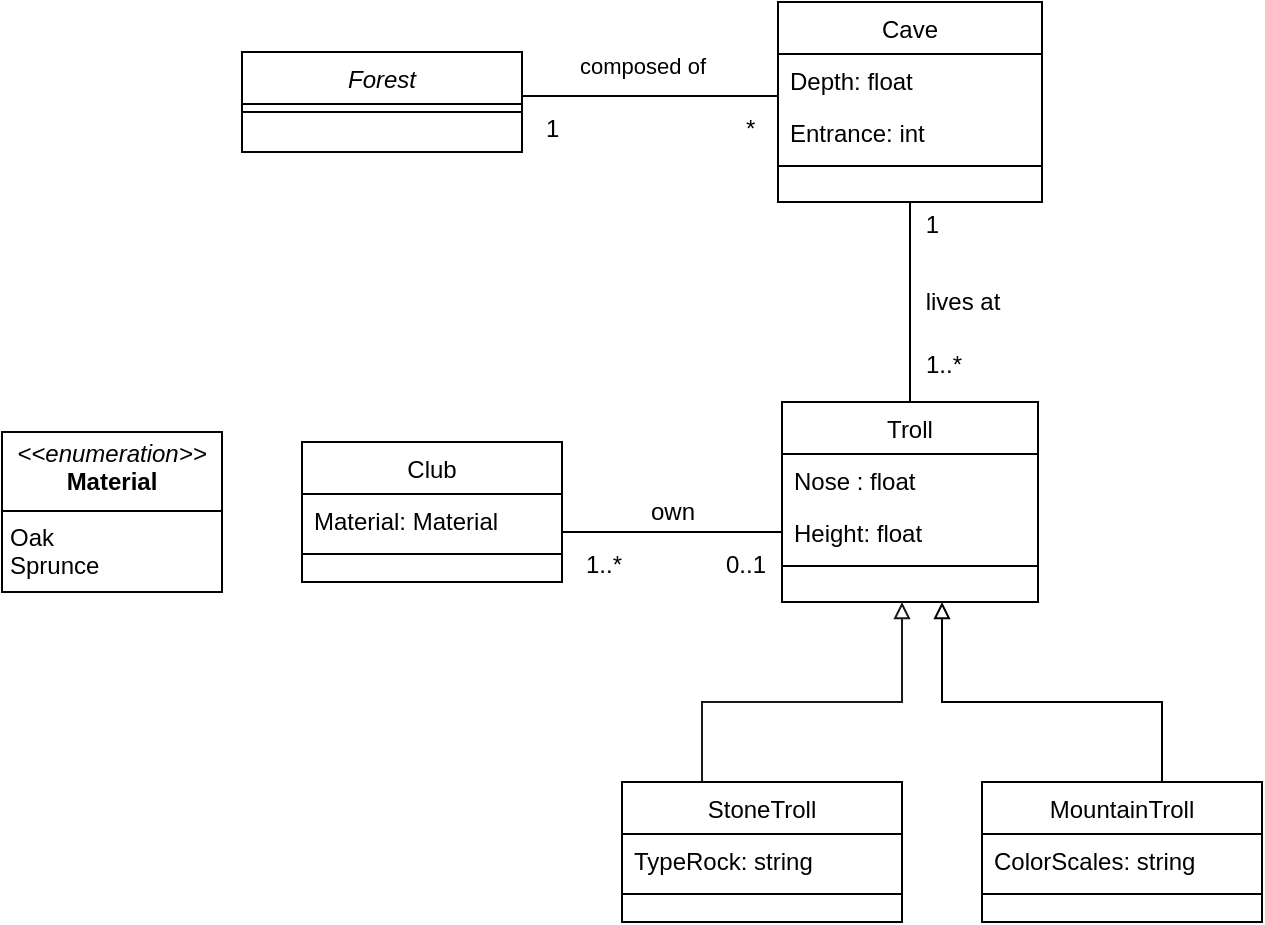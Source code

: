 <mxfile version="26.0.16">
  <diagram id="C5RBs43oDa-KdzZeNtuy" name="Page-1">
    <mxGraphModel dx="847" dy="517" grid="1" gridSize="10" guides="1" tooltips="1" connect="1" arrows="1" fold="1" page="1" pageScale="1" pageWidth="827" pageHeight="1169" math="0" shadow="0">
      <root>
        <mxCell id="WIyWlLk6GJQsqaUBKTNV-0" />
        <mxCell id="WIyWlLk6GJQsqaUBKTNV-1" parent="WIyWlLk6GJQsqaUBKTNV-0" />
        <mxCell id="zkfFHV4jXpPFQw0GAbJ--0" value="Forest" style="swimlane;fontStyle=2;align=center;verticalAlign=top;childLayout=stackLayout;horizontal=1;startSize=26;horizontalStack=0;resizeParent=1;resizeLast=0;collapsible=1;marginBottom=0;rounded=0;shadow=0;strokeWidth=1;" parent="WIyWlLk6GJQsqaUBKTNV-1" vertex="1">
          <mxGeometry x="240" y="175" width="140" height="50" as="geometry">
            <mxRectangle x="230" y="140" width="160" height="26" as="alternateBounds" />
          </mxGeometry>
        </mxCell>
        <mxCell id="zkfFHV4jXpPFQw0GAbJ--4" value="" style="line;html=1;strokeWidth=1;align=left;verticalAlign=middle;spacingTop=-1;spacingLeft=3;spacingRight=3;rotatable=0;labelPosition=right;points=[];portConstraint=eastwest;" parent="zkfFHV4jXpPFQw0GAbJ--0" vertex="1">
          <mxGeometry y="26" width="140" height="8" as="geometry" />
        </mxCell>
        <mxCell id="nJNAxVFLvXPNyTR1h-Gz-3" style="edgeStyle=orthogonalEdgeStyle;rounded=0;orthogonalLoop=1;jettySize=auto;html=1;exitX=0.5;exitY=0;exitDx=0;exitDy=0;endArrow=none;endFill=0;startFill=0;entryX=0.5;entryY=1;entryDx=0;entryDy=0;" parent="WIyWlLk6GJQsqaUBKTNV-1" source="zkfFHV4jXpPFQw0GAbJ--6" edge="1" target="zkfFHV4jXpPFQw0GAbJ--17">
          <mxGeometry relative="1" as="geometry">
            <mxPoint x="588" y="240" as="targetPoint" />
          </mxGeometry>
        </mxCell>
        <mxCell id="nJNAxVFLvXPNyTR1h-Gz-18" style="edgeStyle=orthogonalEdgeStyle;rounded=0;orthogonalLoop=1;jettySize=auto;html=1;exitX=0.5;exitY=0;exitDx=0;exitDy=0;endArrow=block;endFill=0;" parent="WIyWlLk6GJQsqaUBKTNV-1" source="nJNAxVFLvXPNyTR1h-Gz-13" edge="1">
          <mxGeometry relative="1" as="geometry">
            <mxPoint x="649" y="470" as="sourcePoint" />
            <mxPoint x="590" y="450" as="targetPoint" />
            <Array as="points">
              <mxPoint x="700" y="500" />
              <mxPoint x="590" y="500" />
            </Array>
          </mxGeometry>
        </mxCell>
        <mxCell id="zkfFHV4jXpPFQw0GAbJ--6" value="Troll" style="swimlane;fontStyle=0;align=center;verticalAlign=top;childLayout=stackLayout;horizontal=1;startSize=26;horizontalStack=0;resizeParent=1;resizeLast=0;collapsible=1;marginBottom=0;rounded=0;shadow=0;strokeWidth=1;" parent="WIyWlLk6GJQsqaUBKTNV-1" vertex="1">
          <mxGeometry x="510" y="350" width="128" height="100" as="geometry">
            <mxRectangle x="130" y="380" width="160" height="26" as="alternateBounds" />
          </mxGeometry>
        </mxCell>
        <mxCell id="zkfFHV4jXpPFQw0GAbJ--8" value="Nose : float&#xa;" style="text;align=left;verticalAlign=top;spacingLeft=4;spacingRight=4;overflow=hidden;rotatable=0;points=[[0,0.5],[1,0.5]];portConstraint=eastwest;rounded=0;shadow=0;html=0;" parent="zkfFHV4jXpPFQw0GAbJ--6" vertex="1">
          <mxGeometry y="26" width="128" height="26" as="geometry" />
        </mxCell>
        <mxCell id="nJNAxVFLvXPNyTR1h-Gz-4" value="Height: float" style="text;align=left;verticalAlign=top;spacingLeft=4;spacingRight=4;overflow=hidden;rotatable=0;points=[[0,0.5],[1,0.5]];portConstraint=eastwest;rounded=0;shadow=0;html=0;" parent="zkfFHV4jXpPFQw0GAbJ--6" vertex="1">
          <mxGeometry y="52" width="128" height="26" as="geometry" />
        </mxCell>
        <mxCell id="zkfFHV4jXpPFQw0GAbJ--9" value="" style="line;html=1;strokeWidth=1;align=left;verticalAlign=middle;spacingTop=-1;spacingLeft=3;spacingRight=3;rotatable=0;labelPosition=right;points=[];portConstraint=eastwest;" parent="zkfFHV4jXpPFQw0GAbJ--6" vertex="1">
          <mxGeometry y="78" width="128" height="8" as="geometry" />
        </mxCell>
        <mxCell id="zkfFHV4jXpPFQw0GAbJ--17" value="Cave" style="swimlane;fontStyle=0;align=center;verticalAlign=top;childLayout=stackLayout;horizontal=1;startSize=26;horizontalStack=0;resizeParent=1;resizeLast=0;collapsible=1;marginBottom=0;rounded=0;shadow=0;strokeWidth=1;" parent="WIyWlLk6GJQsqaUBKTNV-1" vertex="1">
          <mxGeometry x="508" y="150" width="132" height="100" as="geometry">
            <mxRectangle x="550" y="140" width="160" height="26" as="alternateBounds" />
          </mxGeometry>
        </mxCell>
        <mxCell id="zkfFHV4jXpPFQw0GAbJ--18" value="Depth: float" style="text;align=left;verticalAlign=top;spacingLeft=4;spacingRight=4;overflow=hidden;rotatable=0;points=[[0,0.5],[1,0.5]];portConstraint=eastwest;" parent="zkfFHV4jXpPFQw0GAbJ--17" vertex="1">
          <mxGeometry y="26" width="132" height="26" as="geometry" />
        </mxCell>
        <mxCell id="zkfFHV4jXpPFQw0GAbJ--22" value="Entrance: int" style="text;align=left;verticalAlign=top;spacingLeft=4;spacingRight=4;overflow=hidden;rotatable=0;points=[[0,0.5],[1,0.5]];portConstraint=eastwest;rounded=0;shadow=0;html=0;" parent="zkfFHV4jXpPFQw0GAbJ--17" vertex="1">
          <mxGeometry y="52" width="132" height="26" as="geometry" />
        </mxCell>
        <mxCell id="zkfFHV4jXpPFQw0GAbJ--23" value="" style="line;html=1;strokeWidth=1;align=left;verticalAlign=middle;spacingTop=-1;spacingLeft=3;spacingRight=3;rotatable=0;labelPosition=right;points=[];portConstraint=eastwest;" parent="zkfFHV4jXpPFQw0GAbJ--17" vertex="1">
          <mxGeometry y="78" width="132" height="8" as="geometry" />
        </mxCell>
        <mxCell id="nJNAxVFLvXPNyTR1h-Gz-32" value="" style="edgeStyle=orthogonalEdgeStyle;rounded=0;orthogonalLoop=1;jettySize=auto;html=1;exitX=0.5;exitY=0;exitDx=0;exitDy=0;fillColor=#FFFFFF;strokeColor=light-dark(#1A1A1A,#FFFFFF);endArrow=block;endFill=0;" parent="WIyWlLk6GJQsqaUBKTNV-1" source="nJNAxVFLvXPNyTR1h-Gz-6" edge="1">
          <mxGeometry relative="1" as="geometry">
            <mxPoint x="570" y="450" as="targetPoint" />
            <Array as="points">
              <mxPoint x="470" y="500" />
              <mxPoint x="570" y="500" />
            </Array>
          </mxGeometry>
        </mxCell>
        <mxCell id="nJNAxVFLvXPNyTR1h-Gz-6" value="StoneTroll" style="swimlane;fontStyle=0;align=center;verticalAlign=top;childLayout=stackLayout;horizontal=1;startSize=26;horizontalStack=0;resizeParent=1;resizeLast=0;collapsible=1;marginBottom=0;rounded=0;shadow=0;strokeWidth=1;" parent="WIyWlLk6GJQsqaUBKTNV-1" vertex="1">
          <mxGeometry x="430" y="540" width="140" height="70" as="geometry">
            <mxRectangle x="130" y="380" width="160" height="26" as="alternateBounds" />
          </mxGeometry>
        </mxCell>
        <mxCell id="nJNAxVFLvXPNyTR1h-Gz-8" value="TypeRock: string" style="text;align=left;verticalAlign=top;spacingLeft=4;spacingRight=4;overflow=hidden;rotatable=0;points=[[0,0.5],[1,0.5]];portConstraint=eastwest;rounded=0;shadow=0;html=0;" parent="nJNAxVFLvXPNyTR1h-Gz-6" vertex="1">
          <mxGeometry y="26" width="140" height="26" as="geometry" />
        </mxCell>
        <mxCell id="nJNAxVFLvXPNyTR1h-Gz-9" value="" style="line;html=1;strokeWidth=1;align=left;verticalAlign=middle;spacingTop=-1;spacingLeft=3;spacingRight=3;rotatable=0;labelPosition=right;points=[];portConstraint=eastwest;" parent="nJNAxVFLvXPNyTR1h-Gz-6" vertex="1">
          <mxGeometry y="52" width="140" height="8" as="geometry" />
        </mxCell>
        <mxCell id="nJNAxVFLvXPNyTR1h-Gz-13" value="MountainTroll" style="swimlane;fontStyle=0;align=center;verticalAlign=top;childLayout=stackLayout;horizontal=1;startSize=26;horizontalStack=0;resizeParent=1;resizeLast=0;collapsible=1;marginBottom=0;rounded=0;shadow=0;strokeWidth=1;" parent="WIyWlLk6GJQsqaUBKTNV-1" vertex="1">
          <mxGeometry x="610" y="540" width="140" height="70" as="geometry">
            <mxRectangle x="130" y="380" width="160" height="26" as="alternateBounds" />
          </mxGeometry>
        </mxCell>
        <mxCell id="nJNAxVFLvXPNyTR1h-Gz-14" value="ColorScales: string" style="text;align=left;verticalAlign=top;spacingLeft=4;spacingRight=4;overflow=hidden;rotatable=0;points=[[0,0.5],[1,0.5]];portConstraint=eastwest;rounded=0;shadow=0;html=0;" parent="nJNAxVFLvXPNyTR1h-Gz-13" vertex="1">
          <mxGeometry y="26" width="140" height="26" as="geometry" />
        </mxCell>
        <mxCell id="nJNAxVFLvXPNyTR1h-Gz-16" value="" style="line;html=1;strokeWidth=1;align=left;verticalAlign=middle;spacingTop=-1;spacingLeft=3;spacingRight=3;rotatable=0;labelPosition=right;points=[];portConstraint=eastwest;" parent="nJNAxVFLvXPNyTR1h-Gz-13" vertex="1">
          <mxGeometry y="52" width="140" height="8" as="geometry" />
        </mxCell>
        <mxCell id="nJNAxVFLvXPNyTR1h-Gz-20" value="Club" style="swimlane;fontStyle=0;align=center;verticalAlign=top;childLayout=stackLayout;horizontal=1;startSize=26;horizontalStack=0;resizeParent=1;resizeLast=0;collapsible=1;marginBottom=0;rounded=0;shadow=0;strokeWidth=1;" parent="WIyWlLk6GJQsqaUBKTNV-1" vertex="1">
          <mxGeometry x="270" y="370" width="130" height="70" as="geometry">
            <mxRectangle x="130" y="380" width="160" height="26" as="alternateBounds" />
          </mxGeometry>
        </mxCell>
        <mxCell id="nJNAxVFLvXPNyTR1h-Gz-22" value="Material: Material" style="text;align=left;verticalAlign=top;spacingLeft=4;spacingRight=4;overflow=hidden;rotatable=0;points=[[0,0.5],[1,0.5]];portConstraint=eastwest;rounded=0;shadow=0;html=0;" parent="nJNAxVFLvXPNyTR1h-Gz-20" vertex="1">
          <mxGeometry y="26" width="130" height="26" as="geometry" />
        </mxCell>
        <mxCell id="nJNAxVFLvXPNyTR1h-Gz-23" value="" style="line;html=1;strokeWidth=1;align=left;verticalAlign=middle;spacingTop=-1;spacingLeft=3;spacingRight=3;rotatable=0;labelPosition=right;points=[];portConstraint=eastwest;" parent="nJNAxVFLvXPNyTR1h-Gz-20" vertex="1">
          <mxGeometry y="52" width="130" height="8" as="geometry" />
        </mxCell>
        <mxCell id="nJNAxVFLvXPNyTR1h-Gz-26" style="edgeStyle=orthogonalEdgeStyle;rounded=0;orthogonalLoop=1;jettySize=auto;html=1;exitX=0;exitY=0.5;exitDx=0;exitDy=0;endArrow=none;endFill=0;startFill=0;" parent="WIyWlLk6GJQsqaUBKTNV-1" source="nJNAxVFLvXPNyTR1h-Gz-4" edge="1">
          <mxGeometry relative="1" as="geometry">
            <mxPoint x="400" y="415" as="targetPoint" />
          </mxGeometry>
        </mxCell>
        <mxCell id="nJNAxVFLvXPNyTR1h-Gz-27" value="own" style="text;html=1;align=center;verticalAlign=middle;resizable=0;points=[];autosize=1;strokeColor=none;fillColor=none;" parent="WIyWlLk6GJQsqaUBKTNV-1" vertex="1">
          <mxGeometry x="430" y="390" width="50" height="30" as="geometry" />
        </mxCell>
        <mxCell id="a-SOwqx02ZtgQbw7PbFb-0" value="&lt;p style=&quot;margin:0px;margin-top:4px;text-align:center;&quot;&gt;&lt;i&gt;&amp;lt;&amp;lt;enumeration&amp;gt;&amp;gt;&lt;/i&gt;&lt;br&gt;&lt;b&gt;Material&lt;/b&gt;&lt;/p&gt;&lt;hr size=&quot;1&quot; style=&quot;border-style:solid;&quot;&gt;&lt;p style=&quot;margin:0px;margin-left:4px;&quot;&gt;Oak&lt;br&gt;Sprunce&lt;/p&gt;&lt;hr size=&quot;1&quot; style=&quot;border-style:solid;&quot;&gt;&lt;p style=&quot;margin:0px;margin-left:4px;&quot;&gt;&lt;br&gt;&lt;/p&gt;" style="verticalAlign=top;align=left;overflow=fill;html=1;whiteSpace=wrap;" vertex="1" parent="WIyWlLk6GJQsqaUBKTNV-1">
          <mxGeometry x="120" y="365" width="110" height="80" as="geometry" />
        </mxCell>
        <mxCell id="zkfFHV4jXpPFQw0GAbJ--26" value="" style="endArrow=none;shadow=0;strokeWidth=1;rounded=0;curved=0;endFill=1;edgeStyle=elbowEdgeStyle;elbow=vertical;startFill=0;entryX=0;entryY=0.808;entryDx=0;entryDy=0;entryPerimeter=0;strokeColor=default;" parent="WIyWlLk6GJQsqaUBKTNV-1" source="zkfFHV4jXpPFQw0GAbJ--0" edge="1" target="zkfFHV4jXpPFQw0GAbJ--18">
          <mxGeometry x="0.5" y="41" relative="1" as="geometry">
            <mxPoint x="508" y="203" as="sourcePoint" />
            <mxPoint x="380" y="230" as="targetPoint" />
            <mxPoint x="-40" y="32" as="offset" />
          </mxGeometry>
        </mxCell>
        <mxCell id="zkfFHV4jXpPFQw0GAbJ--27" value="1..*" style="resizable=0;align=left;verticalAlign=bottom;labelBackgroundColor=none;fontSize=12;" parent="zkfFHV4jXpPFQw0GAbJ--26" connectable="0" vertex="1">
          <mxGeometry x="-1" relative="1" as="geometry">
            <mxPoint x="200" y="143" as="offset" />
          </mxGeometry>
        </mxCell>
        <mxCell id="zkfFHV4jXpPFQw0GAbJ--28" value="1" style="resizable=0;align=right;verticalAlign=bottom;labelBackgroundColor=none;fontSize=12;" parent="zkfFHV4jXpPFQw0GAbJ--26" connectable="0" vertex="1">
          <mxGeometry x="1" relative="1" as="geometry">
            <mxPoint x="82" y="73" as="offset" />
          </mxGeometry>
        </mxCell>
        <mxCell id="nJNAxVFLvXPNyTR1h-Gz-0" value="lives at" style="text;html=1;resizable=0;points=[];;align=center;verticalAlign=middle;labelBackgroundColor=none;rounded=0;shadow=0;strokeWidth=1;fontSize=12;" parent="zkfFHV4jXpPFQw0GAbJ--26" vertex="1" connectable="0">
          <mxGeometry x="0.5" y="49" relative="1" as="geometry">
            <mxPoint x="124" y="152" as="offset" />
          </mxGeometry>
        </mxCell>
        <mxCell id="nJNAxVFLvXPNyTR1h-Gz-28" value="0..1" style="resizable=0;align=left;verticalAlign=bottom;labelBackgroundColor=none;fontSize=12;" parent="zkfFHV4jXpPFQw0GAbJ--26" connectable="0" vertex="1">
          <mxGeometry x="-1" relative="1" as="geometry">
            <mxPoint x="100" y="243" as="offset" />
          </mxGeometry>
        </mxCell>
        <mxCell id="nJNAxVFLvXPNyTR1h-Gz-29" value="1..*" style="resizable=0;align=left;verticalAlign=bottom;labelBackgroundColor=none;fontSize=12;" parent="zkfFHV4jXpPFQw0GAbJ--26" connectable="0" vertex="1">
          <mxGeometry x="-1" relative="1" as="geometry">
            <mxPoint x="30" y="243" as="offset" />
          </mxGeometry>
        </mxCell>
        <mxCell id="nJNAxVFLvXPNyTR1h-Gz-30" value="1" style="resizable=0;align=left;verticalAlign=bottom;labelBackgroundColor=none;fontSize=12;" parent="zkfFHV4jXpPFQw0GAbJ--26" connectable="0" vertex="1">
          <mxGeometry x="-1" relative="1" as="geometry">
            <mxPoint x="10" y="25" as="offset" />
          </mxGeometry>
        </mxCell>
        <mxCell id="nJNAxVFLvXPNyTR1h-Gz-31" value="*" style="resizable=0;align=left;verticalAlign=bottom;labelBackgroundColor=none;fontSize=12;" parent="zkfFHV4jXpPFQw0GAbJ--26" connectable="0" vertex="1">
          <mxGeometry x="-1" relative="1" as="geometry">
            <mxPoint x="110" y="25" as="offset" />
          </mxGeometry>
        </mxCell>
        <mxCell id="nJNAxVFLvXPNyTR1h-Gz-36" value="composed of" style="edgeLabel;html=1;align=center;verticalAlign=middle;resizable=0;points=[];" parent="zkfFHV4jXpPFQw0GAbJ--26" vertex="1" connectable="0">
          <mxGeometry x="-0.469" y="2" relative="1" as="geometry">
            <mxPoint x="26" y="-13" as="offset" />
          </mxGeometry>
        </mxCell>
      </root>
    </mxGraphModel>
  </diagram>
</mxfile>
